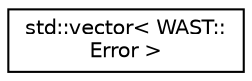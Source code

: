 digraph "Graphical Class Hierarchy"
{
  edge [fontname="Helvetica",fontsize="10",labelfontname="Helvetica",labelfontsize="10"];
  node [fontname="Helvetica",fontsize="10",shape=record];
  rankdir="LR";
  Node0 [label="std::vector\< WAST::\lError \>",height=0.2,width=0.4,color="black", fillcolor="white", style="filled",URL="$classstd_1_1vector.html"];
}
